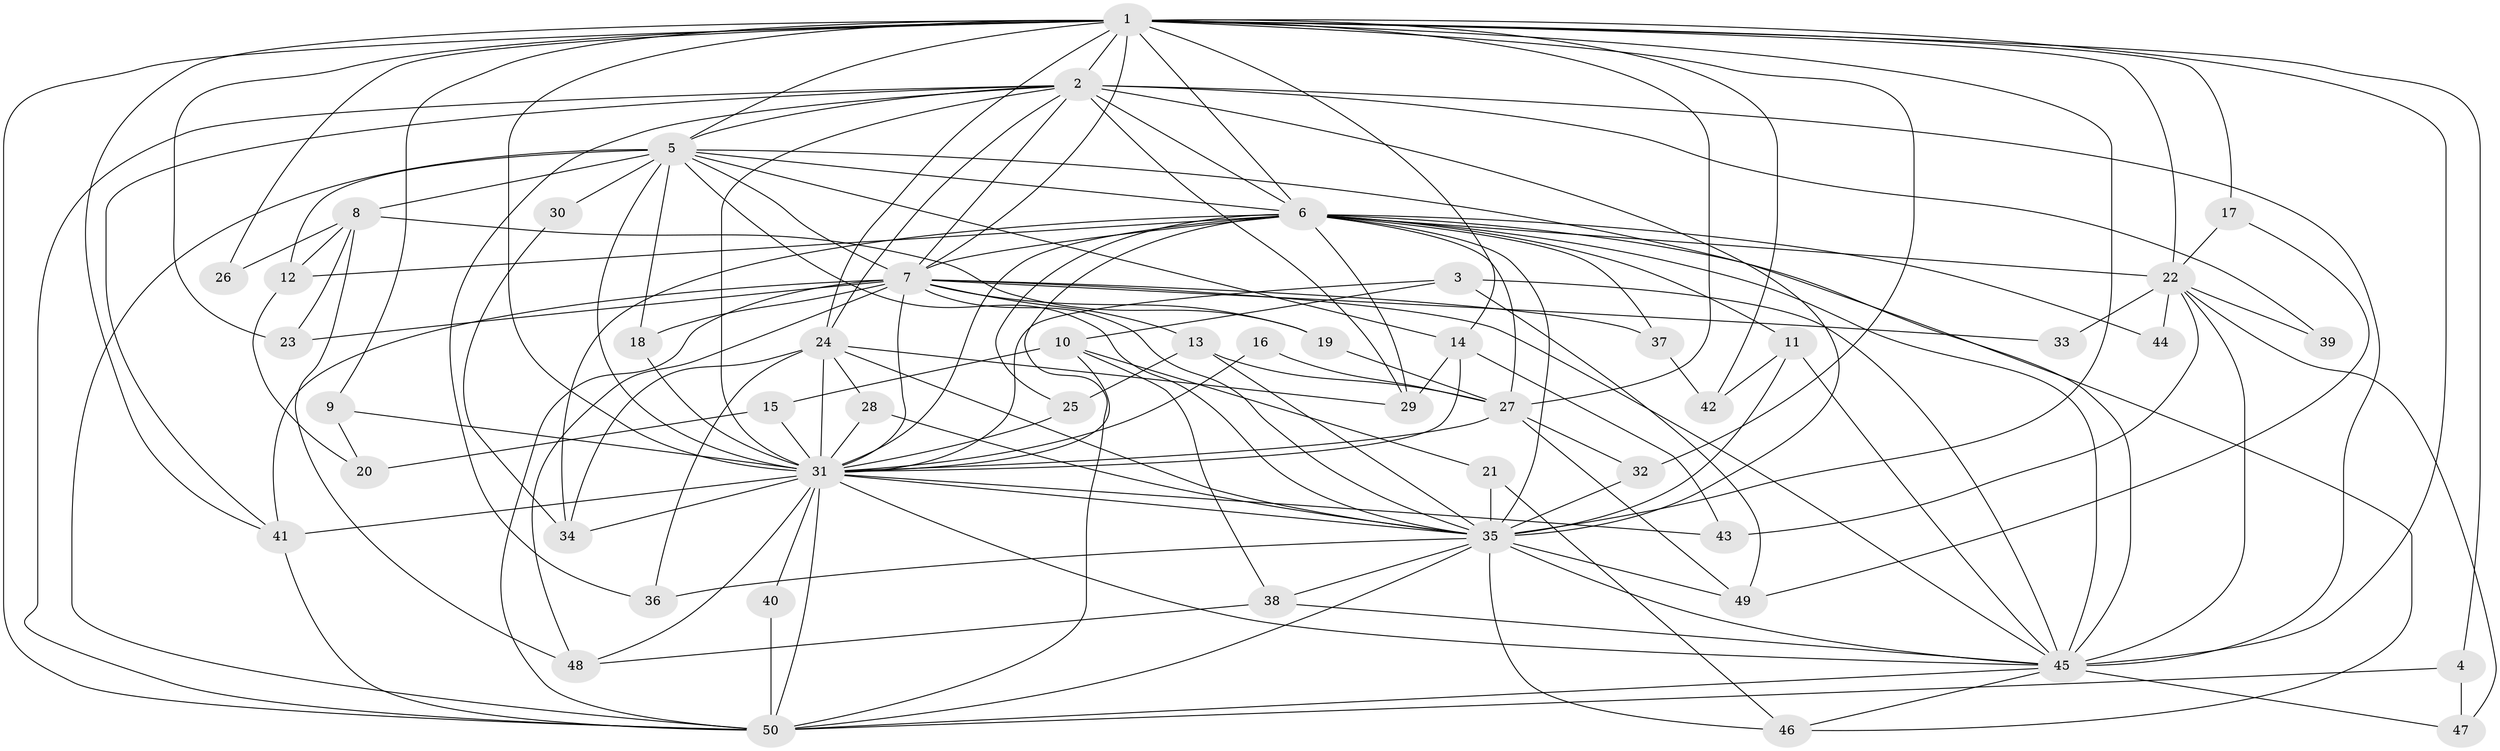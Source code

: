 // original degree distribution, {24: 0.01, 15: 0.03, 20: 0.02, 29: 0.01, 13: 0.01, 16: 0.01, 21: 0.01, 8: 0.02, 2: 0.48, 4: 0.11, 10: 0.01, 3: 0.24, 5: 0.03, 9: 0.01}
// Generated by graph-tools (version 1.1) at 2025/01/03/09/25 03:01:12]
// undirected, 50 vertices, 149 edges
graph export_dot {
graph [start="1"]
  node [color=gray90,style=filled];
  1;
  2;
  3;
  4;
  5;
  6;
  7;
  8;
  9;
  10;
  11;
  12;
  13;
  14;
  15;
  16;
  17;
  18;
  19;
  20;
  21;
  22;
  23;
  24;
  25;
  26;
  27;
  28;
  29;
  30;
  31;
  32;
  33;
  34;
  35;
  36;
  37;
  38;
  39;
  40;
  41;
  42;
  43;
  44;
  45;
  46;
  47;
  48;
  49;
  50;
  1 -- 2 [weight=3.0];
  1 -- 4 [weight=1.0];
  1 -- 5 [weight=2.0];
  1 -- 6 [weight=2.0];
  1 -- 7 [weight=3.0];
  1 -- 9 [weight=1.0];
  1 -- 14 [weight=1.0];
  1 -- 17 [weight=1.0];
  1 -- 22 [weight=1.0];
  1 -- 23 [weight=1.0];
  1 -- 24 [weight=1.0];
  1 -- 26 [weight=1.0];
  1 -- 27 [weight=1.0];
  1 -- 31 [weight=2.0];
  1 -- 32 [weight=1.0];
  1 -- 35 [weight=4.0];
  1 -- 41 [weight=1.0];
  1 -- 42 [weight=1.0];
  1 -- 45 [weight=2.0];
  1 -- 50 [weight=3.0];
  2 -- 5 [weight=1.0];
  2 -- 6 [weight=1.0];
  2 -- 7 [weight=1.0];
  2 -- 24 [weight=1.0];
  2 -- 29 [weight=1.0];
  2 -- 31 [weight=1.0];
  2 -- 35 [weight=1.0];
  2 -- 36 [weight=1.0];
  2 -- 39 [weight=1.0];
  2 -- 41 [weight=1.0];
  2 -- 45 [weight=1.0];
  2 -- 50 [weight=1.0];
  3 -- 10 [weight=1.0];
  3 -- 31 [weight=1.0];
  3 -- 45 [weight=1.0];
  3 -- 49 [weight=1.0];
  4 -- 47 [weight=1.0];
  4 -- 50 [weight=1.0];
  5 -- 6 [weight=1.0];
  5 -- 7 [weight=2.0];
  5 -- 8 [weight=2.0];
  5 -- 12 [weight=1.0];
  5 -- 14 [weight=1.0];
  5 -- 18 [weight=1.0];
  5 -- 30 [weight=2.0];
  5 -- 31 [weight=1.0];
  5 -- 35 [weight=1.0];
  5 -- 45 [weight=1.0];
  5 -- 50 [weight=1.0];
  6 -- 7 [weight=2.0];
  6 -- 11 [weight=1.0];
  6 -- 12 [weight=1.0];
  6 -- 22 [weight=1.0];
  6 -- 25 [weight=1.0];
  6 -- 27 [weight=2.0];
  6 -- 29 [weight=1.0];
  6 -- 31 [weight=2.0];
  6 -- 34 [weight=1.0];
  6 -- 35 [weight=2.0];
  6 -- 37 [weight=1.0];
  6 -- 44 [weight=1.0];
  6 -- 45 [weight=2.0];
  6 -- 46 [weight=1.0];
  6 -- 50 [weight=1.0];
  7 -- 13 [weight=1.0];
  7 -- 18 [weight=1.0];
  7 -- 19 [weight=1.0];
  7 -- 23 [weight=1.0];
  7 -- 31 [weight=1.0];
  7 -- 33 [weight=1.0];
  7 -- 35 [weight=1.0];
  7 -- 37 [weight=1.0];
  7 -- 41 [weight=1.0];
  7 -- 45 [weight=1.0];
  7 -- 48 [weight=1.0];
  7 -- 50 [weight=1.0];
  8 -- 12 [weight=1.0];
  8 -- 19 [weight=1.0];
  8 -- 23 [weight=1.0];
  8 -- 26 [weight=1.0];
  8 -- 48 [weight=1.0];
  9 -- 20 [weight=1.0];
  9 -- 31 [weight=1.0];
  10 -- 15 [weight=1.0];
  10 -- 21 [weight=1.0];
  10 -- 31 [weight=1.0];
  10 -- 38 [weight=1.0];
  11 -- 35 [weight=1.0];
  11 -- 42 [weight=1.0];
  11 -- 45 [weight=1.0];
  12 -- 20 [weight=1.0];
  13 -- 25 [weight=1.0];
  13 -- 27 [weight=2.0];
  13 -- 35 [weight=1.0];
  14 -- 29 [weight=1.0];
  14 -- 31 [weight=1.0];
  14 -- 43 [weight=1.0];
  15 -- 20 [weight=1.0];
  15 -- 31 [weight=1.0];
  16 -- 27 [weight=1.0];
  16 -- 31 [weight=1.0];
  17 -- 22 [weight=1.0];
  17 -- 49 [weight=1.0];
  18 -- 31 [weight=1.0];
  19 -- 27 [weight=1.0];
  21 -- 35 [weight=1.0];
  21 -- 46 [weight=1.0];
  22 -- 33 [weight=1.0];
  22 -- 39 [weight=1.0];
  22 -- 43 [weight=1.0];
  22 -- 44 [weight=1.0];
  22 -- 45 [weight=1.0];
  22 -- 47 [weight=1.0];
  24 -- 28 [weight=1.0];
  24 -- 29 [weight=1.0];
  24 -- 31 [weight=1.0];
  24 -- 34 [weight=1.0];
  24 -- 35 [weight=1.0];
  24 -- 36 [weight=1.0];
  25 -- 31 [weight=1.0];
  27 -- 31 [weight=1.0];
  27 -- 32 [weight=1.0];
  27 -- 49 [weight=1.0];
  28 -- 31 [weight=1.0];
  28 -- 35 [weight=1.0];
  30 -- 34 [weight=1.0];
  31 -- 34 [weight=1.0];
  31 -- 35 [weight=1.0];
  31 -- 40 [weight=1.0];
  31 -- 41 [weight=1.0];
  31 -- 43 [weight=1.0];
  31 -- 45 [weight=1.0];
  31 -- 48 [weight=1.0];
  31 -- 50 [weight=3.0];
  32 -- 35 [weight=1.0];
  35 -- 36 [weight=1.0];
  35 -- 38 [weight=1.0];
  35 -- 45 [weight=1.0];
  35 -- 46 [weight=1.0];
  35 -- 49 [weight=1.0];
  35 -- 50 [weight=1.0];
  37 -- 42 [weight=1.0];
  38 -- 45 [weight=1.0];
  38 -- 48 [weight=1.0];
  40 -- 50 [weight=1.0];
  41 -- 50 [weight=1.0];
  45 -- 46 [weight=1.0];
  45 -- 47 [weight=1.0];
  45 -- 50 [weight=1.0];
}
